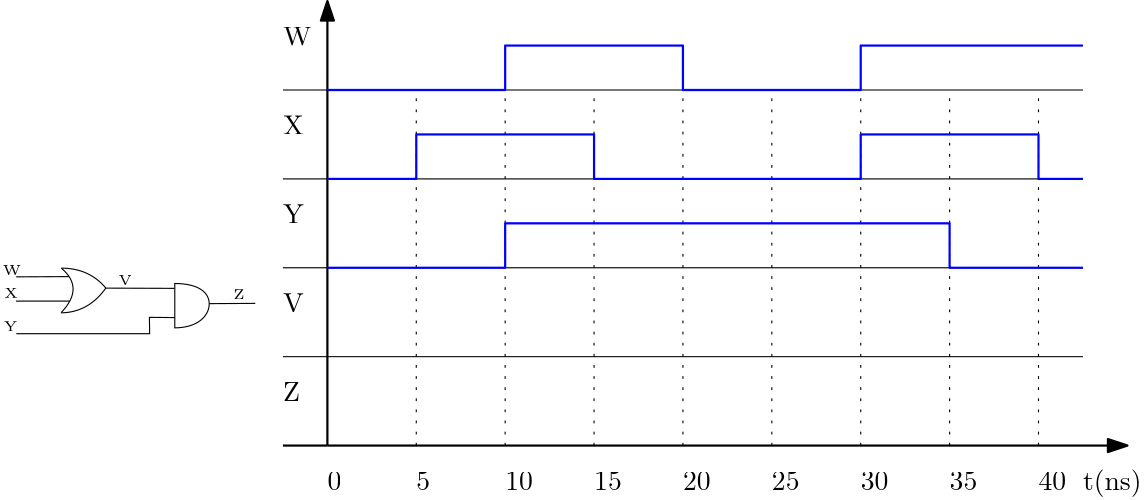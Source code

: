 <?xml version="1.0"?>
<!DOCTYPE ipe SYSTEM "ipe.dtd">
<ipe version="70218" creator="Ipe 7.2.28">
<info created="D:20241018195434" modified="D:20241018201507"/>
<ipestyle name="basic">
<symbol name="arrow/arc(spx)">
<path stroke="sym-stroke" fill="sym-stroke" pen="sym-pen">
0 0 m
-1 0.333 l
-1 -0.333 l
h
</path>
</symbol>
<symbol name="arrow/farc(spx)">
<path stroke="sym-stroke" fill="white" pen="sym-pen">
0 0 m
-1 0.333 l
-1 -0.333 l
h
</path>
</symbol>
<symbol name="arrow/ptarc(spx)">
<path stroke="sym-stroke" fill="sym-stroke" pen="sym-pen">
0 0 m
-1 0.333 l
-0.8 0 l
-1 -0.333 l
h
</path>
</symbol>
<symbol name="arrow/fptarc(spx)">
<path stroke="sym-stroke" fill="white" pen="sym-pen">
0 0 m
-1 0.333 l
-0.8 0 l
-1 -0.333 l
h
</path>
</symbol>
<symbol name="mark/circle(sx)" transformations="translations">
<path fill="sym-stroke">
0.6 0 0 0.6 0 0 e
0.4 0 0 0.4 0 0 e
</path>
</symbol>
<symbol name="mark/disk(sx)" transformations="translations">
<path fill="sym-stroke">
0.6 0 0 0.6 0 0 e
</path>
</symbol>
<symbol name="mark/fdisk(sfx)" transformations="translations">
<group>
<path fill="sym-fill">
0.5 0 0 0.5 0 0 e
</path>
<path fill="sym-stroke" fillrule="eofill">
0.6 0 0 0.6 0 0 e
0.4 0 0 0.4 0 0 e
</path>
</group>
</symbol>
<symbol name="mark/box(sx)" transformations="translations">
<path fill="sym-stroke" fillrule="eofill">
-0.6 -0.6 m
0.6 -0.6 l
0.6 0.6 l
-0.6 0.6 l
h
-0.4 -0.4 m
0.4 -0.4 l
0.4 0.4 l
-0.4 0.4 l
h
</path>
</symbol>
<symbol name="mark/square(sx)" transformations="translations">
<path fill="sym-stroke">
-0.6 -0.6 m
0.6 -0.6 l
0.6 0.6 l
-0.6 0.6 l
h
</path>
</symbol>
<symbol name="mark/fsquare(sfx)" transformations="translations">
<group>
<path fill="sym-fill">
-0.5 -0.5 m
0.5 -0.5 l
0.5 0.5 l
-0.5 0.5 l
h
</path>
<path fill="sym-stroke" fillrule="eofill">
-0.6 -0.6 m
0.6 -0.6 l
0.6 0.6 l
-0.6 0.6 l
h
-0.4 -0.4 m
0.4 -0.4 l
0.4 0.4 l
-0.4 0.4 l
h
</path>
</group>
</symbol>
<symbol name="mark/cross(sx)" transformations="translations">
<group>
<path fill="sym-stroke">
-0.43 -0.57 m
0.57 0.43 l
0.43 0.57 l
-0.57 -0.43 l
h
</path>
<path fill="sym-stroke">
-0.43 0.57 m
0.57 -0.43 l
0.43 -0.57 l
-0.57 0.43 l
h
</path>
</group>
</symbol>
<symbol name="arrow/fnormal(spx)">
<path stroke="sym-stroke" fill="white" pen="sym-pen">
0 0 m
-1 0.333 l
-1 -0.333 l
h
</path>
</symbol>
<symbol name="arrow/pointed(spx)">
<path stroke="sym-stroke" fill="sym-stroke" pen="sym-pen">
0 0 m
-1 0.333 l
-0.8 0 l
-1 -0.333 l
h
</path>
</symbol>
<symbol name="arrow/fpointed(spx)">
<path stroke="sym-stroke" fill="white" pen="sym-pen">
0 0 m
-1 0.333 l
-0.8 0 l
-1 -0.333 l
h
</path>
</symbol>
<symbol name="arrow/linear(spx)">
<path stroke="sym-stroke" pen="sym-pen">
-1 0.333 m
0 0 l
-1 -0.333 l
</path>
</symbol>
<symbol name="arrow/fdouble(spx)">
<path stroke="sym-stroke" fill="white" pen="sym-pen">
0 0 m
-1 0.333 l
-1 -0.333 l
h
-1 0 m
-2 0.333 l
-2 -0.333 l
h
</path>
</symbol>
<symbol name="arrow/double(spx)">
<path stroke="sym-stroke" fill="sym-stroke" pen="sym-pen">
0 0 m
-1 0.333 l
-1 -0.333 l
h
-1 0 m
-2 0.333 l
-2 -0.333 l
h
</path>
</symbol>
<symbol name="arrow/mid-normal(spx)">
<path stroke="sym-stroke" fill="sym-stroke" pen="sym-pen">
0.5 0 m
-0.5 0.333 l
-0.5 -0.333 l
h
</path>
</symbol>
<symbol name="arrow/mid-fnormal(spx)">
<path stroke="sym-stroke" fill="white" pen="sym-pen">
0.5 0 m
-0.5 0.333 l
-0.5 -0.333 l
h
</path>
</symbol>
<symbol name="arrow/mid-pointed(spx)">
<path stroke="sym-stroke" fill="sym-stroke" pen="sym-pen">
0.5 0 m
-0.5 0.333 l
-0.3 0 l
-0.5 -0.333 l
h
</path>
</symbol>
<symbol name="arrow/mid-fpointed(spx)">
<path stroke="sym-stroke" fill="white" pen="sym-pen">
0.5 0 m
-0.5 0.333 l
-0.3 0 l
-0.5 -0.333 l
h
</path>
</symbol>
<symbol name="arrow/mid-double(spx)">
<path stroke="sym-stroke" fill="sym-stroke" pen="sym-pen">
1 0 m
0 0.333 l
0 -0.333 l
h
0 0 m
-1 0.333 l
-1 -0.333 l
h
</path>
</symbol>
<symbol name="arrow/mid-fdouble(spx)">
<path stroke="sym-stroke" fill="white" pen="sym-pen">
1 0 m
0 0.333 l
0 -0.333 l
h
0 0 m
-1 0.333 l
-1 -0.333 l
h
</path>
</symbol>
<anglesize name="22.5 deg" value="22.5"/>
<anglesize name="30 deg" value="30"/>
<anglesize name="45 deg" value="45"/>
<anglesize name="60 deg" value="60"/>
<anglesize name="90 deg" value="90"/>
<arrowsize name="large" value="10"/>
<arrowsize name="small" value="5"/>
<arrowsize name="tiny" value="3"/>
<color name="blue" value="0 0 1"/>
<color name="brown" value="0.647 0.165 0.165"/>
<color name="darkblue" value="0 0 0.545"/>
<color name="darkcyan" value="0 0.545 0.545"/>
<color name="darkgray" value="0.663"/>
<color name="darkgreen" value="0 0.392 0"/>
<color name="darkmagenta" value="0.545 0 0.545"/>
<color name="darkorange" value="1 0.549 0"/>
<color name="darkred" value="0.545 0 0"/>
<color name="gold" value="1 0.843 0"/>
<color name="gray" value="0.745"/>
<color name="green" value="0 1 0"/>
<color name="lightblue" value="0.678 0.847 0.902"/>
<color name="lightcyan" value="0.878 1 1"/>
<color name="lightgray" value="0.827"/>
<color name="lightgreen" value="0.565 0.933 0.565"/>
<color name="lightyellow" value="1 1 0.878"/>
<color name="navy" value="0 0 0.502"/>
<color name="orange" value="1 0.647 0"/>
<color name="pink" value="1 0.753 0.796"/>
<color name="purple" value="0.627 0.125 0.941"/>
<color name="red" value="1 0 0"/>
<color name="seagreen" value="0.18 0.545 0.341"/>
<color name="turquoise" value="0.251 0.878 0.816"/>
<color name="violet" value="0.933 0.51 0.933"/>
<color name="yellow" value="1 1 0"/>
<dashstyle name="dash dot dotted" value="[4 2 1 2 1 2] 0"/>
<dashstyle name="dash dotted" value="[4 2 1 2] 0"/>
<dashstyle name="dashed" value="[4] 0"/>
<dashstyle name="dotted" value="[1 3] 0"/>
<gridsize name="10 pts (~3.5 mm)" value="10"/>
<gridsize name="14 pts (~5 mm)" value="14"/>
<gridsize name="16 pts (~6 mm)" value="16"/>
<gridsize name="20 pts (~7 mm)" value="20"/>
<gridsize name="28 pts (~10 mm)" value="28"/>
<gridsize name="32 pts (~12 mm)" value="32"/>
<gridsize name="4 pts" value="4"/>
<gridsize name="56 pts (~20 mm)" value="56"/>
<gridsize name="8 pts (~3 mm)" value="8"/>
<opacity name="10%" value="0.1"/>
<opacity name="30%" value="0.3"/>
<opacity name="50%" value="0.5"/>
<opacity name="75%" value="0.75"/>
<pen name="fat" value="1.2"/>
<pen name="heavier" value="0.8"/>
<pen name="ultrafat" value="2"/>
<symbolsize name="large" value="5"/>
<symbolsize name="small" value="2"/>
<symbolsize name="tiny" value="1.1"/>
<textsize name="Huge" value="\Huge"/>
<textsize name="LARGE" value="\LARGE"/>
<textsize name="Large" value="\Large"/>
<textsize name="footnote" value="\footnotesize"/>
<textsize name="huge" value="\huge"/>
<textsize name="large" value="\large"/>
<textsize name="script" value="\scriptsize"/>
<textsize name="small" value="\small"/>
<textsize name="tiny" value="\tiny"/>
<textstyle name="center" begin="\begin{center}" end="\end{center}"/>
<textstyle name="item" begin="\begin{itemize}\item{}" end="\end{itemize}"/>
<textstyle name="itemize" begin="\begin{itemize}" end="\end{itemize}"/>
<tiling name="falling" angle="-60" step="4" width="1"/>
<tiling name="rising" angle="30" step="4" width="1"/>
</ipestyle>
<page>
<layer name="alpha"/>
<view layers="alpha" active="alpha"/>
<path layer="alpha" stroke="black" pen="heavier" arrow="normal/normal">
256 512 m
256 672 l
</path>
<path stroke="black" pen="heavier" arrow="normal/normal">
256 512 m
544 512 l
</path>
<path stroke="black">
256 544 m
528 544 l
</path>
<path stroke="black">
256 576 m
528 576 l
</path>
<path stroke="black">
256 608 m
528 608 l
</path>
<path stroke="black">
256 640 m
528 640 l
</path>
<text transformations="translations" pos="528 496" stroke="black" type="label" width="21.088" height="7.473" depth="2.49" valign="baseline">t(ns)</text>
<path stroke="black">
256 544 m
240 544 l
</path>
<path stroke="black">
256 576 m
240 576 l
</path>
<path stroke="black">
256 608 m
240 608 l
</path>
<path stroke="black">
256 640 m
240 640 l
</path>
<path stroke="black" pen="heavier">
256 512 m
240 512 l
</path>
<text transformations="translations" pos="240 528" stroke="black" type="label" width="6.088" height="6.808" depth="0" valign="baseline">Z</text>
<text transformations="translations" pos="240 560" stroke="black" type="label" width="7.472" height="6.808" depth="0" valign="baseline">V</text>
<text transformations="translations" pos="240 592" stroke="black" type="label" width="7.472" height="6.808" depth="0" valign="baseline">Y</text>
<text transformations="translations" pos="240 624" stroke="black" type="label" width="7.472" height="6.808" depth="0" valign="baseline">X</text>
<text transformations="translations" pos="240 656" stroke="black" type="label" width="10.239" height="6.808" depth="0" valign="baseline">W</text>
<path stroke="black" dash="dotted">
288 512 m
288 640 l
</path>
<path matrix="1 0 0 1 32 0" stroke="black" dash="dotted">
288 512 m
288 640 l
</path>
<path matrix="1 0 0 1 64 0" stroke="black" dash="dotted">
288 512 m
288 640 l
</path>
<path matrix="1 0 0 1 96 0" stroke="black" dash="dotted">
288 512 m
288 640 l
</path>
<path matrix="1 0 0 1 128 0" stroke="black" dash="dotted">
288 512 m
288 640 l
</path>
<path matrix="1 0 0 1 160 0" stroke="black" dash="dotted">
288 512 m
288 640 l
</path>
<path matrix="1 0 0 1 192 0" stroke="black" dash="dotted">
288 512 m
288 640 l
</path>
<path matrix="1 0 0 1 224 0" stroke="black" dash="dotted">
288 512 m
288 640 l
</path>
<text transformations="translations" pos="256 496" stroke="black" type="label" width="4.981" height="6.42" depth="0" valign="baseline">0</text>
<text transformations="translations" pos="288 496" stroke="black" type="label" width="4.981" height="6.42" depth="0" valign="baseline">5</text>
<text transformations="translations" pos="320 496" stroke="black" type="label" width="9.963" height="6.42" depth="0" valign="baseline">10</text>
<text transformations="translations" pos="352 496" stroke="black" type="label" width="9.963" height="6.42" depth="0" valign="baseline">15</text>
<text transformations="translations" pos="384 496" stroke="black" type="label" width="9.963" height="6.42" depth="0" valign="baseline">20</text>
<text transformations="translations" pos="416 496" stroke="black" type="label" width="9.963" height="6.42" depth="0" valign="baseline">25</text>
<text transformations="translations" pos="448 496" stroke="black" type="label" width="9.963" height="6.42" depth="0" valign="baseline">30</text>
<text transformations="translations" pos="512 496" stroke="black" type="label" width="9.963" height="6.42" depth="0" valign="baseline">40</text>
<text transformations="translations" pos="480 496" stroke="black" type="label" width="9.963" height="6.42" depth="0" valign="baseline">35</text>
<path stroke="blue" pen="heavier">
256 576 m
320 576 l
320 592 l
480 592 l
480 576 l
528 576 l
</path>
<path stroke="blue" pen="heavier">
256 608 m
288 608 l
288 624 l
352 624 l
352 608 l
448 608 l
448 608 l
448 624 l
512 624 l
512 608 l
528 608 l
</path>
<path stroke="blue" pen="heavier">
256 640 m
320 640 l
320 656 l
384 656 l
384 640 l
448 640 l
448 656 l
528 656 l
</path>
<path matrix="1 0 0 1 -111.741 -96.1776" stroke="black">
272.03 671.988 m
280.395 664.921
271.934 656.075 c
</path>
<path matrix="1 0 0 1 -111.741 -96.1776" stroke="black">
271.903 672.05 m
281.97 672.06
287.965 664.881 c
</path>
<path matrix="1 0 0 1 -111.741 -96.1776" stroke="black">
271.798 655.957 m
281.706 656.025
288.039 664.946 c
</path>
<path matrix="1 0 0 1 -70.9322 -133.62" stroke="black">
272 704 m
272 688 l
</path>
<path matrix="1 0 0 1 -70.9322 -133.62" stroke="black">
271.797 703.967 m
281.235 703.966
287.986 696.551
280.312 687.984
271.782 687.984 c
</path>
<path stroke="black">
176.216 568.676 m
200.961 568.589 l
</path>
<path stroke="black">
201.092 558.071 m
191.927 558.158 l
192.015 552.266 l
144.008 552.266 l
</path>
<path stroke="black">
162.949 572.822 m
143.964 572.735 l
</path>
<path stroke="black">
163.298 564.006 m
143.877 564.006 l
</path>
<text transformations="translations" pos="139.142 573.389" stroke="black" type="label" width="6.614" height="3.386" depth="0" valign="baseline" size="tiny">W</text>
<text transformations="translations" pos="139.665 565.228" stroke="black" type="label" width="4.885" height="3.386" depth="0" valign="baseline" size="tiny">X</text>
<text matrix="1 0 0 1 -2.83677 -0.480069" transformations="translations" pos="142.327 553.586" stroke="black" type="label" width="4.885" height="3.386" depth="0" valign="baseline" size="tiny">Y</text>
<text matrix="1 0 0 1 -0.752316 -0.919497" transformations="translations" pos="181.536 570.704" stroke="black" type="label" width="4.885" height="3.386" depth="0" valign="baseline" size="tiny">V</text>
<path stroke="black">
213.473 563.088 m
230.045 563.187 l
230.045 563.187 l
230.045 563.187 l
</path>
<text matrix="1 0 0 1 -0.0527609 -1.4773" transformations="translations" pos="222.121 566.138" stroke="black" type="label" width="4.082" height="3.386" depth="0" valign="baseline" size="tiny">Z</text>
</page>
</ipe>
